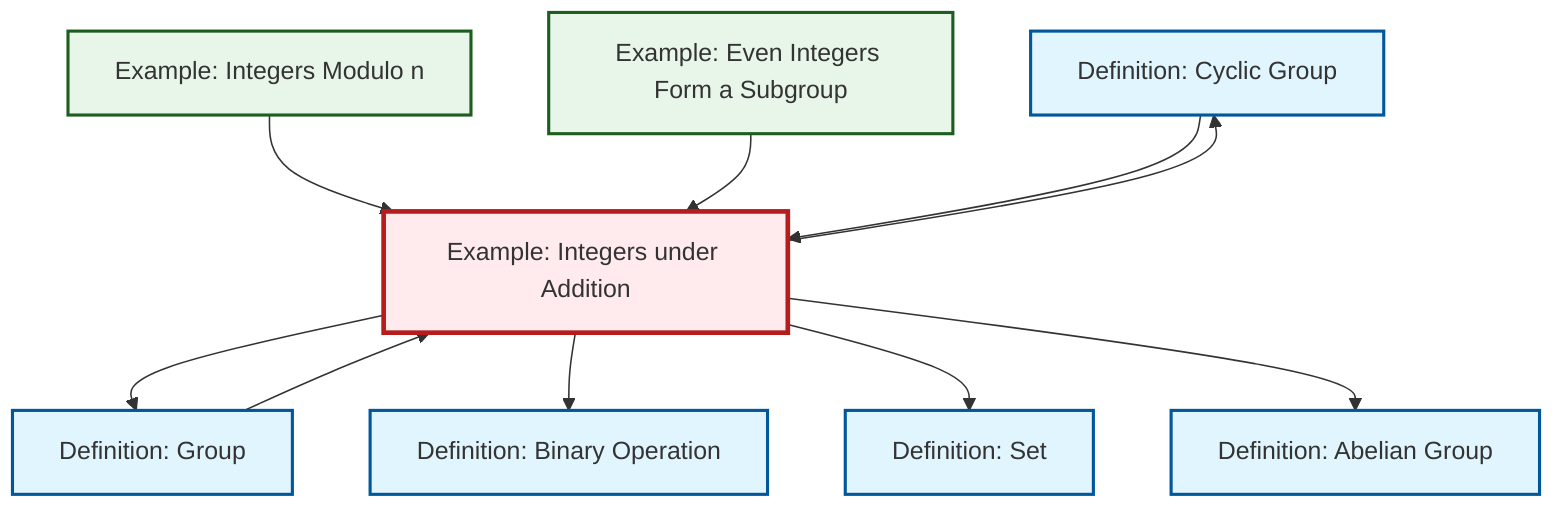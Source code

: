 graph TD
    classDef definition fill:#e1f5fe,stroke:#01579b,stroke-width:2px
    classDef theorem fill:#f3e5f5,stroke:#4a148c,stroke-width:2px
    classDef axiom fill:#fff3e0,stroke:#e65100,stroke-width:2px
    classDef example fill:#e8f5e9,stroke:#1b5e20,stroke-width:2px
    classDef current fill:#ffebee,stroke:#b71c1c,stroke-width:3px
    def-cyclic-group["Definition: Cyclic Group"]:::definition
    ex-even-integers-subgroup["Example: Even Integers Form a Subgroup"]:::example
    ex-quotient-integers-mod-n["Example: Integers Modulo n"]:::example
    ex-integers-addition["Example: Integers under Addition"]:::example
    def-binary-operation["Definition: Binary Operation"]:::definition
    def-set["Definition: Set"]:::definition
    def-abelian-group["Definition: Abelian Group"]:::definition
    def-group["Definition: Group"]:::definition
    ex-quotient-integers-mod-n --> ex-integers-addition
    ex-even-integers-subgroup --> ex-integers-addition
    ex-integers-addition --> def-group
    ex-integers-addition --> def-binary-operation
    ex-integers-addition --> def-set
    ex-integers-addition --> def-abelian-group
    def-group --> ex-integers-addition
    def-cyclic-group --> ex-integers-addition
    ex-integers-addition --> def-cyclic-group
    class ex-integers-addition current